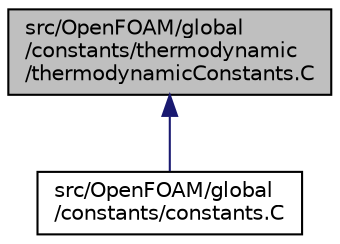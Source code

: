 digraph "src/OpenFOAM/global/constants/thermodynamic/thermodynamicConstants.C"
{
  bgcolor="transparent";
  edge [fontname="Helvetica",fontsize="10",labelfontname="Helvetica",labelfontsize="10"];
  node [fontname="Helvetica",fontsize="10",shape=record];
  Node124 [label="src/OpenFOAM/global\l/constants/thermodynamic\l/thermodynamicConstants.C",height=0.2,width=0.4,color="black", fillcolor="grey75", style="filled", fontcolor="black"];
  Node124 -> Node125 [dir="back",color="midnightblue",fontsize="10",style="solid",fontname="Helvetica"];
  Node125 [label="src/OpenFOAM/global\l/constants/constants.C",height=0.2,width=0.4,color="black",URL="$a10928.html"];
}
